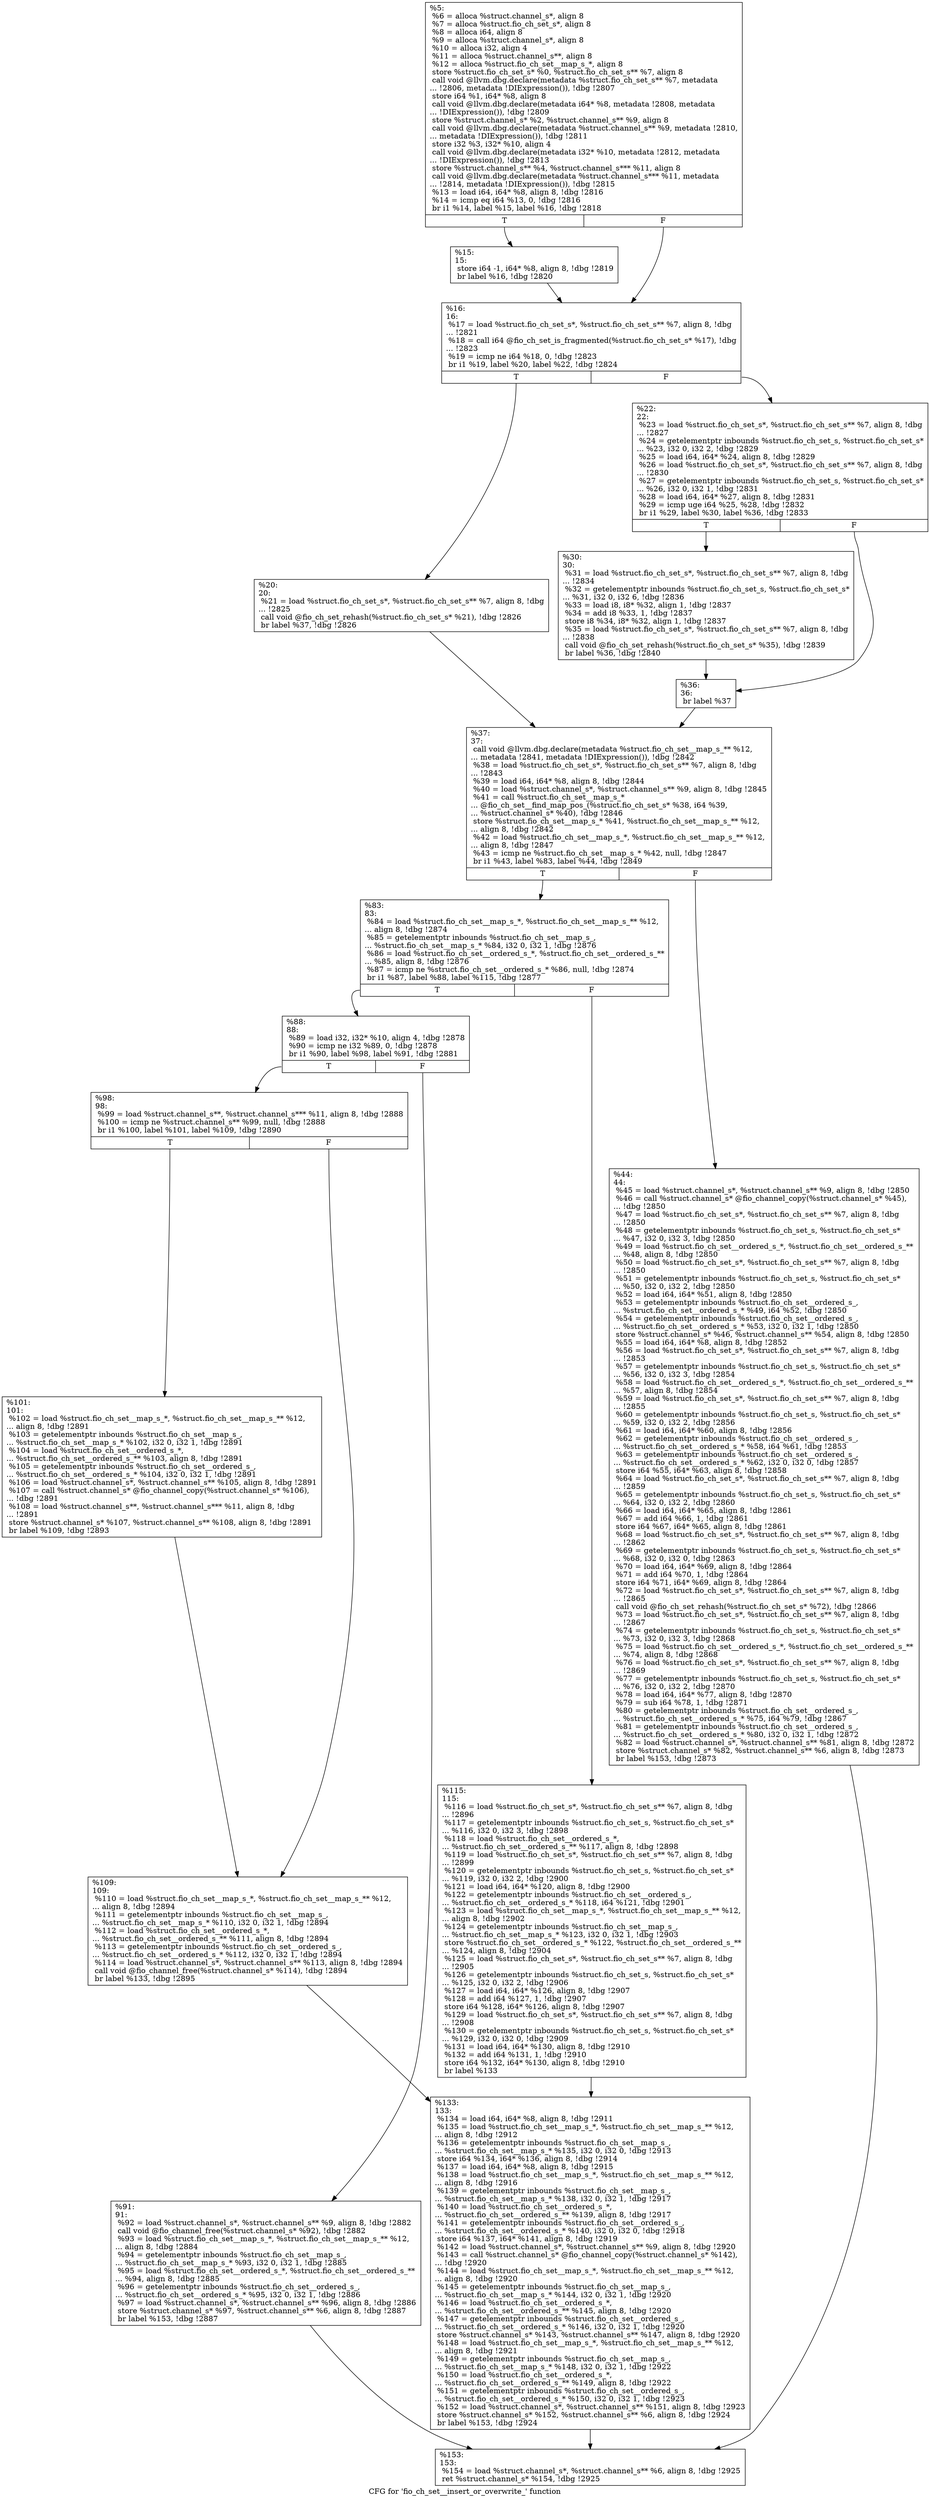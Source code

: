 digraph "CFG for 'fio_ch_set__insert_or_overwrite_' function" {
	label="CFG for 'fio_ch_set__insert_or_overwrite_' function";

	Node0x55685168c110 [shape=record,label="{%5:\l  %6 = alloca %struct.channel_s*, align 8\l  %7 = alloca %struct.fio_ch_set_s*, align 8\l  %8 = alloca i64, align 8\l  %9 = alloca %struct.channel_s*, align 8\l  %10 = alloca i32, align 4\l  %11 = alloca %struct.channel_s**, align 8\l  %12 = alloca %struct.fio_ch_set__map_s_*, align 8\l  store %struct.fio_ch_set_s* %0, %struct.fio_ch_set_s** %7, align 8\l  call void @llvm.dbg.declare(metadata %struct.fio_ch_set_s** %7, metadata\l... !2806, metadata !DIExpression()), !dbg !2807\l  store i64 %1, i64* %8, align 8\l  call void @llvm.dbg.declare(metadata i64* %8, metadata !2808, metadata\l... !DIExpression()), !dbg !2809\l  store %struct.channel_s* %2, %struct.channel_s** %9, align 8\l  call void @llvm.dbg.declare(metadata %struct.channel_s** %9, metadata !2810,\l... metadata !DIExpression()), !dbg !2811\l  store i32 %3, i32* %10, align 4\l  call void @llvm.dbg.declare(metadata i32* %10, metadata !2812, metadata\l... !DIExpression()), !dbg !2813\l  store %struct.channel_s** %4, %struct.channel_s*** %11, align 8\l  call void @llvm.dbg.declare(metadata %struct.channel_s*** %11, metadata\l... !2814, metadata !DIExpression()), !dbg !2815\l  %13 = load i64, i64* %8, align 8, !dbg !2816\l  %14 = icmp eq i64 %13, 0, !dbg !2816\l  br i1 %14, label %15, label %16, !dbg !2818\l|{<s0>T|<s1>F}}"];
	Node0x55685168c110:s0 -> Node0x55685168d020;
	Node0x55685168c110:s1 -> Node0x55685168d070;
	Node0x55685168d020 [shape=record,label="{%15:\l15:                                               \l  store i64 -1, i64* %8, align 8, !dbg !2819\l  br label %16, !dbg !2820\l}"];
	Node0x55685168d020 -> Node0x55685168d070;
	Node0x55685168d070 [shape=record,label="{%16:\l16:                                               \l  %17 = load %struct.fio_ch_set_s*, %struct.fio_ch_set_s** %7, align 8, !dbg\l... !2821\l  %18 = call i64 @fio_ch_set_is_fragmented(%struct.fio_ch_set_s* %17), !dbg\l... !2823\l  %19 = icmp ne i64 %18, 0, !dbg !2823\l  br i1 %19, label %20, label %22, !dbg !2824\l|{<s0>T|<s1>F}}"];
	Node0x55685168d070:s0 -> Node0x55685168d0c0;
	Node0x55685168d070:s1 -> Node0x55685168d110;
	Node0x55685168d0c0 [shape=record,label="{%20:\l20:                                               \l  %21 = load %struct.fio_ch_set_s*, %struct.fio_ch_set_s** %7, align 8, !dbg\l... !2825\l  call void @fio_ch_set_rehash(%struct.fio_ch_set_s* %21), !dbg !2826\l  br label %37, !dbg !2826\l}"];
	Node0x55685168d0c0 -> Node0x55685168d200;
	Node0x55685168d110 [shape=record,label="{%22:\l22:                                               \l  %23 = load %struct.fio_ch_set_s*, %struct.fio_ch_set_s** %7, align 8, !dbg\l... !2827\l  %24 = getelementptr inbounds %struct.fio_ch_set_s, %struct.fio_ch_set_s*\l... %23, i32 0, i32 2, !dbg !2829\l  %25 = load i64, i64* %24, align 8, !dbg !2829\l  %26 = load %struct.fio_ch_set_s*, %struct.fio_ch_set_s** %7, align 8, !dbg\l... !2830\l  %27 = getelementptr inbounds %struct.fio_ch_set_s, %struct.fio_ch_set_s*\l... %26, i32 0, i32 1, !dbg !2831\l  %28 = load i64, i64* %27, align 8, !dbg !2831\l  %29 = icmp uge i64 %25, %28, !dbg !2832\l  br i1 %29, label %30, label %36, !dbg !2833\l|{<s0>T|<s1>F}}"];
	Node0x55685168d110:s0 -> Node0x55685168d160;
	Node0x55685168d110:s1 -> Node0x55685168d1b0;
	Node0x55685168d160 [shape=record,label="{%30:\l30:                                               \l  %31 = load %struct.fio_ch_set_s*, %struct.fio_ch_set_s** %7, align 8, !dbg\l... !2834\l  %32 = getelementptr inbounds %struct.fio_ch_set_s, %struct.fio_ch_set_s*\l... %31, i32 0, i32 6, !dbg !2836\l  %33 = load i8, i8* %32, align 1, !dbg !2837\l  %34 = add i8 %33, 1, !dbg !2837\l  store i8 %34, i8* %32, align 1, !dbg !2837\l  %35 = load %struct.fio_ch_set_s*, %struct.fio_ch_set_s** %7, align 8, !dbg\l... !2838\l  call void @fio_ch_set_rehash(%struct.fio_ch_set_s* %35), !dbg !2839\l  br label %36, !dbg !2840\l}"];
	Node0x55685168d160 -> Node0x55685168d1b0;
	Node0x55685168d1b0 [shape=record,label="{%36:\l36:                                               \l  br label %37\l}"];
	Node0x55685168d1b0 -> Node0x55685168d200;
	Node0x55685168d200 [shape=record,label="{%37:\l37:                                               \l  call void @llvm.dbg.declare(metadata %struct.fio_ch_set__map_s_** %12,\l... metadata !2841, metadata !DIExpression()), !dbg !2842\l  %38 = load %struct.fio_ch_set_s*, %struct.fio_ch_set_s** %7, align 8, !dbg\l... !2843\l  %39 = load i64, i64* %8, align 8, !dbg !2844\l  %40 = load %struct.channel_s*, %struct.channel_s** %9, align 8, !dbg !2845\l  %41 = call %struct.fio_ch_set__map_s_*\l... @fio_ch_set__find_map_pos_(%struct.fio_ch_set_s* %38, i64 %39,\l... %struct.channel_s* %40), !dbg !2846\l  store %struct.fio_ch_set__map_s_* %41, %struct.fio_ch_set__map_s_** %12,\l... align 8, !dbg !2842\l  %42 = load %struct.fio_ch_set__map_s_*, %struct.fio_ch_set__map_s_** %12,\l... align 8, !dbg !2847\l  %43 = icmp ne %struct.fio_ch_set__map_s_* %42, null, !dbg !2847\l  br i1 %43, label %83, label %44, !dbg !2849\l|{<s0>T|<s1>F}}"];
	Node0x55685168d200:s0 -> Node0x55685168d2a0;
	Node0x55685168d200:s1 -> Node0x55685168d250;
	Node0x55685168d250 [shape=record,label="{%44:\l44:                                               \l  %45 = load %struct.channel_s*, %struct.channel_s** %9, align 8, !dbg !2850\l  %46 = call %struct.channel_s* @fio_channel_copy(%struct.channel_s* %45),\l... !dbg !2850\l  %47 = load %struct.fio_ch_set_s*, %struct.fio_ch_set_s** %7, align 8, !dbg\l... !2850\l  %48 = getelementptr inbounds %struct.fio_ch_set_s, %struct.fio_ch_set_s*\l... %47, i32 0, i32 3, !dbg !2850\l  %49 = load %struct.fio_ch_set__ordered_s_*, %struct.fio_ch_set__ordered_s_**\l... %48, align 8, !dbg !2850\l  %50 = load %struct.fio_ch_set_s*, %struct.fio_ch_set_s** %7, align 8, !dbg\l... !2850\l  %51 = getelementptr inbounds %struct.fio_ch_set_s, %struct.fio_ch_set_s*\l... %50, i32 0, i32 2, !dbg !2850\l  %52 = load i64, i64* %51, align 8, !dbg !2850\l  %53 = getelementptr inbounds %struct.fio_ch_set__ordered_s_,\l... %struct.fio_ch_set__ordered_s_* %49, i64 %52, !dbg !2850\l  %54 = getelementptr inbounds %struct.fio_ch_set__ordered_s_,\l... %struct.fio_ch_set__ordered_s_* %53, i32 0, i32 1, !dbg !2850\l  store %struct.channel_s* %46, %struct.channel_s** %54, align 8, !dbg !2850\l  %55 = load i64, i64* %8, align 8, !dbg !2852\l  %56 = load %struct.fio_ch_set_s*, %struct.fio_ch_set_s** %7, align 8, !dbg\l... !2853\l  %57 = getelementptr inbounds %struct.fio_ch_set_s, %struct.fio_ch_set_s*\l... %56, i32 0, i32 3, !dbg !2854\l  %58 = load %struct.fio_ch_set__ordered_s_*, %struct.fio_ch_set__ordered_s_**\l... %57, align 8, !dbg !2854\l  %59 = load %struct.fio_ch_set_s*, %struct.fio_ch_set_s** %7, align 8, !dbg\l... !2855\l  %60 = getelementptr inbounds %struct.fio_ch_set_s, %struct.fio_ch_set_s*\l... %59, i32 0, i32 2, !dbg !2856\l  %61 = load i64, i64* %60, align 8, !dbg !2856\l  %62 = getelementptr inbounds %struct.fio_ch_set__ordered_s_,\l... %struct.fio_ch_set__ordered_s_* %58, i64 %61, !dbg !2853\l  %63 = getelementptr inbounds %struct.fio_ch_set__ordered_s_,\l... %struct.fio_ch_set__ordered_s_* %62, i32 0, i32 0, !dbg !2857\l  store i64 %55, i64* %63, align 8, !dbg !2858\l  %64 = load %struct.fio_ch_set_s*, %struct.fio_ch_set_s** %7, align 8, !dbg\l... !2859\l  %65 = getelementptr inbounds %struct.fio_ch_set_s, %struct.fio_ch_set_s*\l... %64, i32 0, i32 2, !dbg !2860\l  %66 = load i64, i64* %65, align 8, !dbg !2861\l  %67 = add i64 %66, 1, !dbg !2861\l  store i64 %67, i64* %65, align 8, !dbg !2861\l  %68 = load %struct.fio_ch_set_s*, %struct.fio_ch_set_s** %7, align 8, !dbg\l... !2862\l  %69 = getelementptr inbounds %struct.fio_ch_set_s, %struct.fio_ch_set_s*\l... %68, i32 0, i32 0, !dbg !2863\l  %70 = load i64, i64* %69, align 8, !dbg !2864\l  %71 = add i64 %70, 1, !dbg !2864\l  store i64 %71, i64* %69, align 8, !dbg !2864\l  %72 = load %struct.fio_ch_set_s*, %struct.fio_ch_set_s** %7, align 8, !dbg\l... !2865\l  call void @fio_ch_set_rehash(%struct.fio_ch_set_s* %72), !dbg !2866\l  %73 = load %struct.fio_ch_set_s*, %struct.fio_ch_set_s** %7, align 8, !dbg\l... !2867\l  %74 = getelementptr inbounds %struct.fio_ch_set_s, %struct.fio_ch_set_s*\l... %73, i32 0, i32 3, !dbg !2868\l  %75 = load %struct.fio_ch_set__ordered_s_*, %struct.fio_ch_set__ordered_s_**\l... %74, align 8, !dbg !2868\l  %76 = load %struct.fio_ch_set_s*, %struct.fio_ch_set_s** %7, align 8, !dbg\l... !2869\l  %77 = getelementptr inbounds %struct.fio_ch_set_s, %struct.fio_ch_set_s*\l... %76, i32 0, i32 2, !dbg !2870\l  %78 = load i64, i64* %77, align 8, !dbg !2870\l  %79 = sub i64 %78, 1, !dbg !2871\l  %80 = getelementptr inbounds %struct.fio_ch_set__ordered_s_,\l... %struct.fio_ch_set__ordered_s_* %75, i64 %79, !dbg !2867\l  %81 = getelementptr inbounds %struct.fio_ch_set__ordered_s_,\l... %struct.fio_ch_set__ordered_s_* %80, i32 0, i32 1, !dbg !2872\l  %82 = load %struct.channel_s*, %struct.channel_s** %81, align 8, !dbg !2872\l  store %struct.channel_s* %82, %struct.channel_s** %6, align 8, !dbg !2873\l  br label %153, !dbg !2873\l}"];
	Node0x55685168d250 -> Node0x55685168d520;
	Node0x55685168d2a0 [shape=record,label="{%83:\l83:                                               \l  %84 = load %struct.fio_ch_set__map_s_*, %struct.fio_ch_set__map_s_** %12,\l... align 8, !dbg !2874\l  %85 = getelementptr inbounds %struct.fio_ch_set__map_s_,\l... %struct.fio_ch_set__map_s_* %84, i32 0, i32 1, !dbg !2876\l  %86 = load %struct.fio_ch_set__ordered_s_*, %struct.fio_ch_set__ordered_s_**\l... %85, align 8, !dbg !2876\l  %87 = icmp ne %struct.fio_ch_set__ordered_s_* %86, null, !dbg !2874\l  br i1 %87, label %88, label %115, !dbg !2877\l|{<s0>T|<s1>F}}"];
	Node0x55685168d2a0:s0 -> Node0x55685168d2f0;
	Node0x55685168d2a0:s1 -> Node0x55685168d480;
	Node0x55685168d2f0 [shape=record,label="{%88:\l88:                                               \l  %89 = load i32, i32* %10, align 4, !dbg !2878\l  %90 = icmp ne i32 %89, 0, !dbg !2878\l  br i1 %90, label %98, label %91, !dbg !2881\l|{<s0>T|<s1>F}}"];
	Node0x55685168d2f0:s0 -> Node0x55685168d390;
	Node0x55685168d2f0:s1 -> Node0x55685168d340;
	Node0x55685168d340 [shape=record,label="{%91:\l91:                                               \l  %92 = load %struct.channel_s*, %struct.channel_s** %9, align 8, !dbg !2882\l  call void @fio_channel_free(%struct.channel_s* %92), !dbg !2882\l  %93 = load %struct.fio_ch_set__map_s_*, %struct.fio_ch_set__map_s_** %12,\l... align 8, !dbg !2884\l  %94 = getelementptr inbounds %struct.fio_ch_set__map_s_,\l... %struct.fio_ch_set__map_s_* %93, i32 0, i32 1, !dbg !2885\l  %95 = load %struct.fio_ch_set__ordered_s_*, %struct.fio_ch_set__ordered_s_**\l... %94, align 8, !dbg !2885\l  %96 = getelementptr inbounds %struct.fio_ch_set__ordered_s_,\l... %struct.fio_ch_set__ordered_s_* %95, i32 0, i32 1, !dbg !2886\l  %97 = load %struct.channel_s*, %struct.channel_s** %96, align 8, !dbg !2886\l  store %struct.channel_s* %97, %struct.channel_s** %6, align 8, !dbg !2887\l  br label %153, !dbg !2887\l}"];
	Node0x55685168d340 -> Node0x55685168d520;
	Node0x55685168d390 [shape=record,label="{%98:\l98:                                               \l  %99 = load %struct.channel_s**, %struct.channel_s*** %11, align 8, !dbg !2888\l  %100 = icmp ne %struct.channel_s** %99, null, !dbg !2888\l  br i1 %100, label %101, label %109, !dbg !2890\l|{<s0>T|<s1>F}}"];
	Node0x55685168d390:s0 -> Node0x55685168d3e0;
	Node0x55685168d390:s1 -> Node0x55685168d430;
	Node0x55685168d3e0 [shape=record,label="{%101:\l101:                                              \l  %102 = load %struct.fio_ch_set__map_s_*, %struct.fio_ch_set__map_s_** %12,\l... align 8, !dbg !2891\l  %103 = getelementptr inbounds %struct.fio_ch_set__map_s_,\l... %struct.fio_ch_set__map_s_* %102, i32 0, i32 1, !dbg !2891\l  %104 = load %struct.fio_ch_set__ordered_s_*,\l... %struct.fio_ch_set__ordered_s_** %103, align 8, !dbg !2891\l  %105 = getelementptr inbounds %struct.fio_ch_set__ordered_s_,\l... %struct.fio_ch_set__ordered_s_* %104, i32 0, i32 1, !dbg !2891\l  %106 = load %struct.channel_s*, %struct.channel_s** %105, align 8, !dbg !2891\l  %107 = call %struct.channel_s* @fio_channel_copy(%struct.channel_s* %106),\l... !dbg !2891\l  %108 = load %struct.channel_s**, %struct.channel_s*** %11, align 8, !dbg\l... !2891\l  store %struct.channel_s* %107, %struct.channel_s** %108, align 8, !dbg !2891\l  br label %109, !dbg !2893\l}"];
	Node0x55685168d3e0 -> Node0x55685168d430;
	Node0x55685168d430 [shape=record,label="{%109:\l109:                                              \l  %110 = load %struct.fio_ch_set__map_s_*, %struct.fio_ch_set__map_s_** %12,\l... align 8, !dbg !2894\l  %111 = getelementptr inbounds %struct.fio_ch_set__map_s_,\l... %struct.fio_ch_set__map_s_* %110, i32 0, i32 1, !dbg !2894\l  %112 = load %struct.fio_ch_set__ordered_s_*,\l... %struct.fio_ch_set__ordered_s_** %111, align 8, !dbg !2894\l  %113 = getelementptr inbounds %struct.fio_ch_set__ordered_s_,\l... %struct.fio_ch_set__ordered_s_* %112, i32 0, i32 1, !dbg !2894\l  %114 = load %struct.channel_s*, %struct.channel_s** %113, align 8, !dbg !2894\l  call void @fio_channel_free(%struct.channel_s* %114), !dbg !2894\l  br label %133, !dbg !2895\l}"];
	Node0x55685168d430 -> Node0x55685168d4d0;
	Node0x55685168d480 [shape=record,label="{%115:\l115:                                              \l  %116 = load %struct.fio_ch_set_s*, %struct.fio_ch_set_s** %7, align 8, !dbg\l... !2896\l  %117 = getelementptr inbounds %struct.fio_ch_set_s, %struct.fio_ch_set_s*\l... %116, i32 0, i32 3, !dbg !2898\l  %118 = load %struct.fio_ch_set__ordered_s_*,\l... %struct.fio_ch_set__ordered_s_** %117, align 8, !dbg !2898\l  %119 = load %struct.fio_ch_set_s*, %struct.fio_ch_set_s** %7, align 8, !dbg\l... !2899\l  %120 = getelementptr inbounds %struct.fio_ch_set_s, %struct.fio_ch_set_s*\l... %119, i32 0, i32 2, !dbg !2900\l  %121 = load i64, i64* %120, align 8, !dbg !2900\l  %122 = getelementptr inbounds %struct.fio_ch_set__ordered_s_,\l... %struct.fio_ch_set__ordered_s_* %118, i64 %121, !dbg !2901\l  %123 = load %struct.fio_ch_set__map_s_*, %struct.fio_ch_set__map_s_** %12,\l... align 8, !dbg !2902\l  %124 = getelementptr inbounds %struct.fio_ch_set__map_s_,\l... %struct.fio_ch_set__map_s_* %123, i32 0, i32 1, !dbg !2903\l  store %struct.fio_ch_set__ordered_s_* %122, %struct.fio_ch_set__ordered_s_**\l... %124, align 8, !dbg !2904\l  %125 = load %struct.fio_ch_set_s*, %struct.fio_ch_set_s** %7, align 8, !dbg\l... !2905\l  %126 = getelementptr inbounds %struct.fio_ch_set_s, %struct.fio_ch_set_s*\l... %125, i32 0, i32 2, !dbg !2906\l  %127 = load i64, i64* %126, align 8, !dbg !2907\l  %128 = add i64 %127, 1, !dbg !2907\l  store i64 %128, i64* %126, align 8, !dbg !2907\l  %129 = load %struct.fio_ch_set_s*, %struct.fio_ch_set_s** %7, align 8, !dbg\l... !2908\l  %130 = getelementptr inbounds %struct.fio_ch_set_s, %struct.fio_ch_set_s*\l... %129, i32 0, i32 0, !dbg !2909\l  %131 = load i64, i64* %130, align 8, !dbg !2910\l  %132 = add i64 %131, 1, !dbg !2910\l  store i64 %132, i64* %130, align 8, !dbg !2910\l  br label %133\l}"];
	Node0x55685168d480 -> Node0x55685168d4d0;
	Node0x55685168d4d0 [shape=record,label="{%133:\l133:                                              \l  %134 = load i64, i64* %8, align 8, !dbg !2911\l  %135 = load %struct.fio_ch_set__map_s_*, %struct.fio_ch_set__map_s_** %12,\l... align 8, !dbg !2912\l  %136 = getelementptr inbounds %struct.fio_ch_set__map_s_,\l... %struct.fio_ch_set__map_s_* %135, i32 0, i32 0, !dbg !2913\l  store i64 %134, i64* %136, align 8, !dbg !2914\l  %137 = load i64, i64* %8, align 8, !dbg !2915\l  %138 = load %struct.fio_ch_set__map_s_*, %struct.fio_ch_set__map_s_** %12,\l... align 8, !dbg !2916\l  %139 = getelementptr inbounds %struct.fio_ch_set__map_s_,\l... %struct.fio_ch_set__map_s_* %138, i32 0, i32 1, !dbg !2917\l  %140 = load %struct.fio_ch_set__ordered_s_*,\l... %struct.fio_ch_set__ordered_s_** %139, align 8, !dbg !2917\l  %141 = getelementptr inbounds %struct.fio_ch_set__ordered_s_,\l... %struct.fio_ch_set__ordered_s_* %140, i32 0, i32 0, !dbg !2918\l  store i64 %137, i64* %141, align 8, !dbg !2919\l  %142 = load %struct.channel_s*, %struct.channel_s** %9, align 8, !dbg !2920\l  %143 = call %struct.channel_s* @fio_channel_copy(%struct.channel_s* %142),\l... !dbg !2920\l  %144 = load %struct.fio_ch_set__map_s_*, %struct.fio_ch_set__map_s_** %12,\l... align 8, !dbg !2920\l  %145 = getelementptr inbounds %struct.fio_ch_set__map_s_,\l... %struct.fio_ch_set__map_s_* %144, i32 0, i32 1, !dbg !2920\l  %146 = load %struct.fio_ch_set__ordered_s_*,\l... %struct.fio_ch_set__ordered_s_** %145, align 8, !dbg !2920\l  %147 = getelementptr inbounds %struct.fio_ch_set__ordered_s_,\l... %struct.fio_ch_set__ordered_s_* %146, i32 0, i32 1, !dbg !2920\l  store %struct.channel_s* %143, %struct.channel_s** %147, align 8, !dbg !2920\l  %148 = load %struct.fio_ch_set__map_s_*, %struct.fio_ch_set__map_s_** %12,\l... align 8, !dbg !2921\l  %149 = getelementptr inbounds %struct.fio_ch_set__map_s_,\l... %struct.fio_ch_set__map_s_* %148, i32 0, i32 1, !dbg !2922\l  %150 = load %struct.fio_ch_set__ordered_s_*,\l... %struct.fio_ch_set__ordered_s_** %149, align 8, !dbg !2922\l  %151 = getelementptr inbounds %struct.fio_ch_set__ordered_s_,\l... %struct.fio_ch_set__ordered_s_* %150, i32 0, i32 1, !dbg !2923\l  %152 = load %struct.channel_s*, %struct.channel_s** %151, align 8, !dbg !2923\l  store %struct.channel_s* %152, %struct.channel_s** %6, align 8, !dbg !2924\l  br label %153, !dbg !2924\l}"];
	Node0x55685168d4d0 -> Node0x55685168d520;
	Node0x55685168d520 [shape=record,label="{%153:\l153:                                              \l  %154 = load %struct.channel_s*, %struct.channel_s** %6, align 8, !dbg !2925\l  ret %struct.channel_s* %154, !dbg !2925\l}"];
}
